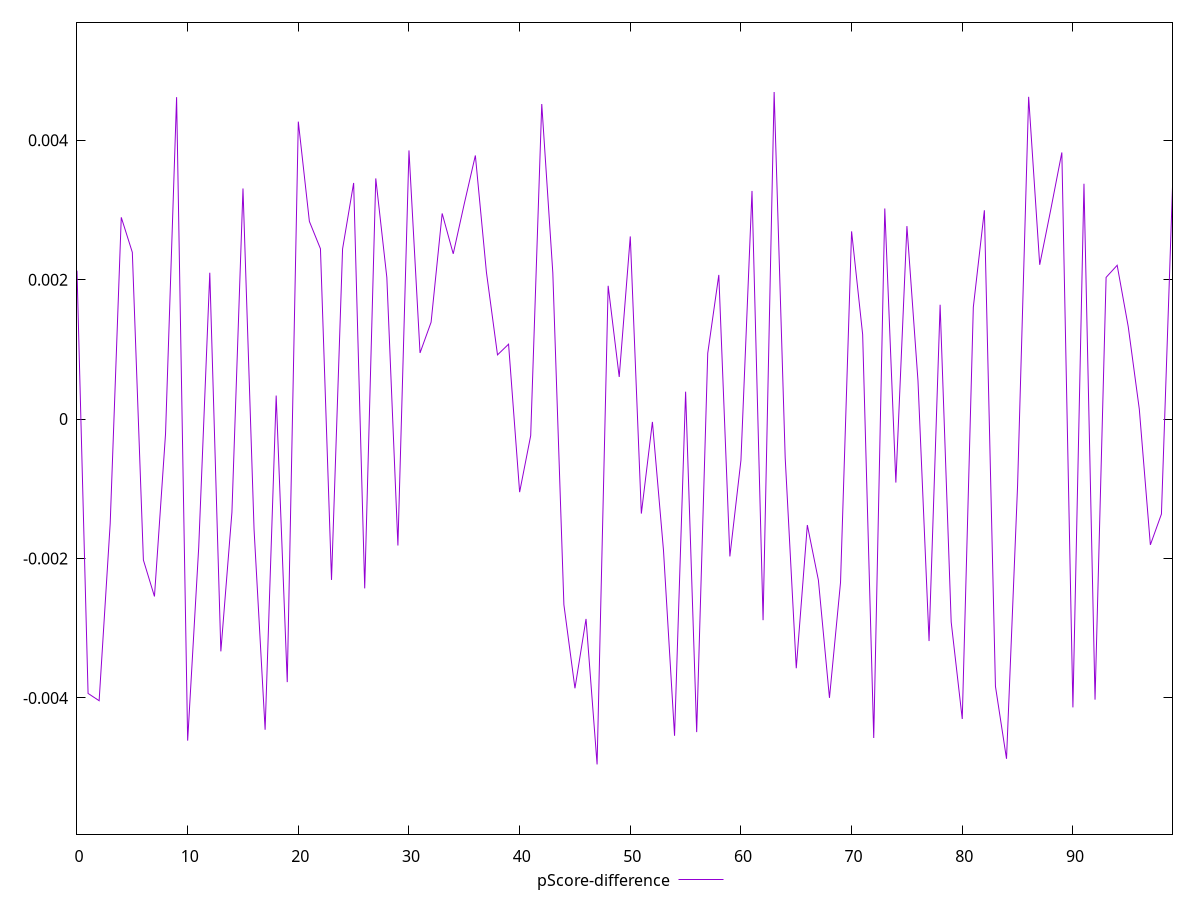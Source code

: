 reset

$pScoreDifference <<EOF
0 0.002129848208427987
1 -0.003935544786770606
2 -0.004039750157189159
3 -0.001496154864866206
4 0.0028948155616781435
5 0.002392360467829535
6 -0.0020217957188413127
7 -0.0025438671947266567
8 -0.00021364439150617365
9 0.00461889503875601
10 -0.0046127505775173105
11 -0.0018365222068852383
12 0.0021002724957557284
13 -0.003332146187242424
14 -0.0013370517400632664
15 0.0033089332893452283
16 -0.0015801148155532019
17 -0.004456176176881321
18 0.00033810211650409094
19 -0.003773381472902293
20 0.00426804199230113
21 0.002836581101899549
22 0.002444217041284946
23 -0.002307146303741403
24 0.0024420135703164814
25 0.0033880275190014686
26 -0.002428432867613406
27 0.003453221185016786
28 0.002031938621612772
29 -0.0018129721504828167
30 0.003855004760968117
31 0.0009497218547522834
32 0.0013908125405370786
33 0.002950712957560886
34 0.0023713821866615525
35 0.003091468343858317
36 0.0037823292554974852
37 0.002106995838949688
38 0.0009216259114536163
39 0.0010751720543044074
40 -0.0010476045726950378
41 -0.00023679505368345843
42 0.004520470191626158
43 0.0020971107041491965
44 -0.002661390446630607
45 -0.0038614632328887177
46 -0.0028666805990505972
47 -0.004953702124793069
48 0.0019126767683921297
49 0.0006051889315226155
50 0.002620683746783481
51 -0.0013552773700560294
52 -0.00003975020290336584
53 -0.0018810317358566309
54 -0.0045425761001560705
55 0.000393674445854586
56 -0.004490716389159655
57 0.0009449433040016331
58 0.0020689892195797643
59 -0.001969911280507719
60 -0.0005915581036765039
61 0.0032729781120455215
62 -0.0028847538691924024
63 0.004692842167923428
64 -0.0005564140258713657
65 -0.0035741120074054278
66 -0.0015194284727435559
67 -0.002310186493194921
68 -0.0039992935256381035
69 -0.0023432700840494425
70 0.0026937237034792005
71 0.0012122362784520169
72 -0.004574463783591609
73 0.003021908188525435
74 -0.0009100424221454295
75 0.002769434096625112
76 0.0005484055484101802
77 -0.0031835975316253373
78 0.0016404667366342052
79 -0.0029102438538343156
80 -0.004301836587168539
81 0.00160503536963863
82 0.0029961245958451954
83 -0.0038332957264213263
84 -0.004872836076773135
85 -0.0009554118646699639
86 0.004623669284368859
87 0.0022140915858548382
88 0.0030060743862153627
89 0.003825328002281969
90 -0.004135431521217425
91 0.00337666361659561
92 -0.004024287973968033
93 0.002033554969454121
94 0.0022070679013829198
95 0.001326304194170902
96 0.00014315361796535253
97 -0.0018040827376998303
98 -0.0013620265757348093
99 0.00333043741445449
EOF

set key outside below
set xrange [0:99]
set yrange [-0.005953702124793069:0.005692842167923428]
set trange [-0.005953702124793069:0.005692842167923428]
set terminal svg size 640, 500 enhanced background rgb 'white'
set output "report_00009_2021-02-08T22-37-41.559Z/speed-index/samples/pages+cached+noadtech/pScore-difference/values.svg"

plot $pScoreDifference title "pScore-difference" with line

reset
